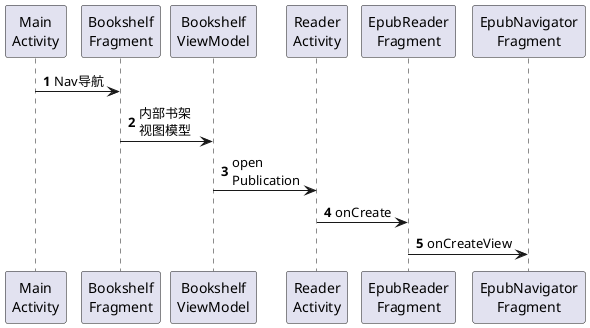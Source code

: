 @startuml
'https://plantuml.com/sequence-diagram

autonumber

"Main\nActivity" -> "Bookshelf\nFragment": Nav导航

"Bookshelf\nFragment" -> "Bookshelf\nViewModel" :内部书架\n视图模型
"Bookshelf\nViewModel"->"Reader\nActivity":open\nPublication
"Reader\nActivity"->"EpubReader\nFragment":onCreate
'newpage
"EpubReader\nFragment"->"EpubNavigator\nFragment":onCreateView
@enduml

@startuml
page 2x2
class VisualReaderFragment{
            setupObservers()
            setupHighlights()
        }
class EpubReaderFragment{
        navigator:EpubNavigatorFragment
        }
class ReaderViewModel{
publication: Publication
}
class BaseReaderFragment{
model: ReaderViewModel
}
together{
class EpubNavigator\nFragment{
currentFragment:R2EpubPageFragment
viewModel:EpubNavigatorViewModel
r2PagerAdapter:R2PagerAdapter
resourcePager:R2ViewPager

class EpubNavigatorViewModel{

}
class R2EpubPageFragment
R2EpubPageFragment : webView:R2WebView
class R2PagerAdapter extends R2FragmentPagerAdapter
class R2ViewPager extends R2RTLViewPager
R2ViewPager : adapter
}
    'MainActivity->x
    VisualReaderFragment->EpubReaderFragment
    BaseReaderFragment->VisualReaderFragment
    BaseReaderFragment::model->ReaderViewModel

    ReaderViewModel -[hidden]-> R2EpubPageFragment
    EpubNavigator\nFragment::viewModel*-up-EpubNavigatorViewModel
    EpubNavigator\nFragment::currentFragment*-up-R2EpubPageFragment
    EpubNavigator\nFragment::r2PagerAdapter*-down-R2PagerAdapter
    EpubNavigator\nFragment::resourcePager*-up-R2ViewPager
    R2ViewPager::adapter-up->R2PagerAdapter

together{
class R2WebView{
scrollToItem()
smoothScrollTo()
}
class R2BasicWebView{
scrollToText()
}
}
R2ViewPager -[hidden]-> R2WebView
R2WebView -|> R2BasicWebView

@enduml

@startuml
class EpubReader\nFragment{
onViewCreated()
}
"UserPreferences\nViewModel" : bind(navigator, viewLifecycleOwner)
"EpubNavigator\nFragment" : submitPreferences()
EpubNavigatorViewModel : submitPreferences(preferences)

EpubReader\nFragment-->UserPreferences\nViewModel
UserPreferences\nViewModel-->EpubNavigator\nFragment
EpubNavigator\nFragment-->EpubNavigatorViewModel

note left of EpubReader\nFragment : 参数设置
@enduml